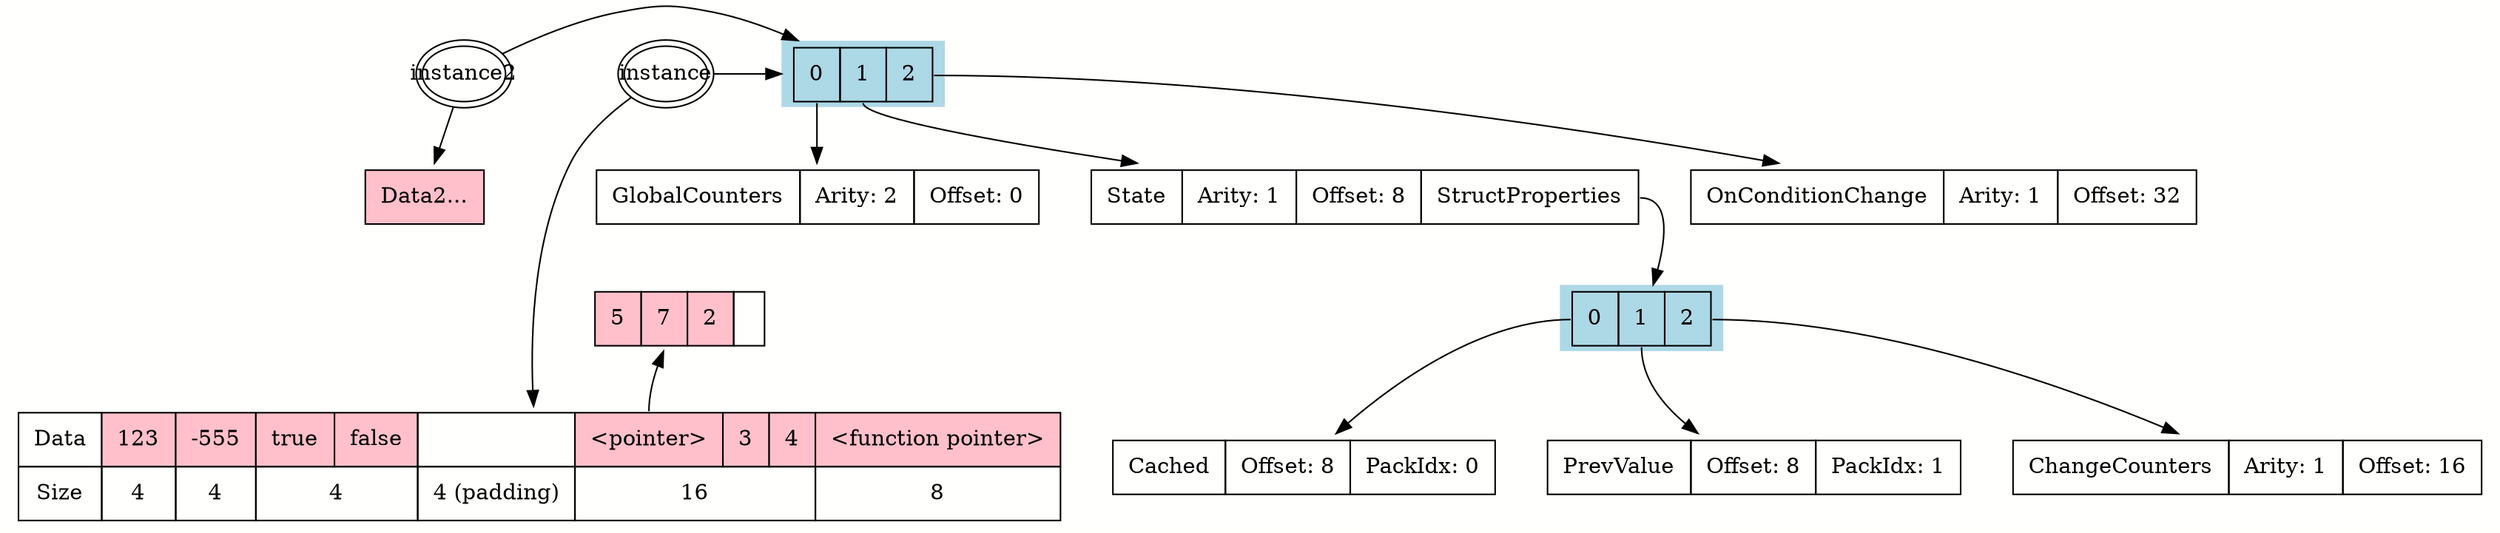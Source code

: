 digraph props {
    bgcolor="#fffffd";
    node [shape=record];
    
    { rank = same; props;
    instance2 [shape=ellipse, peripheries=2, height=0.5, fixedsize=true];
    instance [shape=ellipse, peripheries=2, height=0.5, fixedsize=true];
    }
    
    props [shape = none, style=filled, fillcolor=lightblue, label = <<table border="0" cellspacing="0" cellpadding="9"><tr>
        <td port="p0" border="1">0</td>
        <td port="p1" border="1">1</td>
        <td port="p2" border="1">2</td>
    </tr></table>>];
    prop0 [shape = none, label = <<table border="0" cellspacing="0" cellpadding="9"><tr>
        <td border="1">GlobalCounters</td>
        <td border="1">Arity: 2</td>
        <td border="1">Offset: 0</td>
    </tr></table>>];
    prop1 [shape = none, label = <<table border="0" cellspacing="0" cellpadding="9"><tr>
        <td border="1">State</td>
        <td border="1">Arity: 1</td>
        <td border="1">Offset: 8</td>
        <td port="dp" border="1">StructProperties</td>
    </tr></table>>];
    prop2 [shape = none, label = <<table border="0" cellspacing="0" cellpadding="9"><tr>
        <td border="1">OnConditionChange</td>
        <td border="1">Arity: 1</td>
        <td border="1">Offset: 32</td>
    </tr></table>>];
    
    sprops [shape = none, style=filled, fillcolor=lightblue, label = <<table border="0" cellspacing="0" cellpadding="9"><tr>
        <td port="s0" border="1">0</td>
        <td port="s1" border="1">1</td>
        <td port="s2" border="1">2</td>
    </tr></table>>];
    
    sp0 [shape = none, label = <<table border="0" cellspacing="0" cellpadding="9"><tr>
        <td border="1">Cached</td>
        <td border="1">Offset: 8</td>
        <td border="1">PackIdx: 0</td>
    </tr></table>>];
    
    sp1 [shape = none, label = <<table border="0" cellspacing="0" cellpadding="9"><tr>
        <td border="1">PrevValue</td>
        <td border="1">Offset: 8</td>
        <td border="1">PackIdx: 1</td>
    </tr></table>>];
    
    sp2 [shape = none, label = <<table border="0" cellspacing="0" cellpadding="9"><tr>
        <td border="1">ChangeCounters</td>
        <td border="1">Arity: 1</td>
        <td border="1">Offset: 16</td>
    </tr></table>>];

    dat2 [shape = none, style="", label = <<table border="0" cellspacing="0" cellpadding="9"><tr>
        <td border="1" bgcolor="pink">Data2...</td>
    </tr></table>>];

    { rank = same; sprops;
    vec [shape = none, label = <<table border="0" cellspacing="0" cellpadding="9"><tr>
        <td border="1" bgcolor="pink">5</td>
        <td border="1" bgcolor="pink">7</td>
        <td border="1" bgcolor="pink">2</td>
        <td border="1"></td>
    </tr></table>>];
    }

    { rank = same; sp2;
    data [shape = none, style="", label = <<table border="0" cellspacing="0" cellpadding="9"><tr>
        <td border="1">Data</td>
        <td bgcolor="pink" border="1">123</td>
        <td bgcolor="pink" border="1">-555</td>
        <td bgcolor="pink" border="1">true</td>
        <td bgcolor="pink" border="1">false</td>
        <td border="1"></td>
        <td port="ptr" bgcolor="pink" border="1">&lt;pointer&gt;</td>
        <td bgcolor="pink" border="1">3</td>
        <td bgcolor="pink" border="1">4</td>
        <td bgcolor="pink" border="1">&lt;function pointer&gt;</td>
    </tr><tr>
        <td border="1">Size</td>
        <td border="1">4</td>
        <td border="1">4</td>
        <td border="1" colspan="2">4</td>
        <td border="1">4 (padding)</td>
        <td border="1" colspan="3">16</td>
        <td border="1">8</td>
    </tr></table>>];
    }

    instance -> props;
    instance -> data;

    instance2 -> props;
    instance2 -> dat2;

    "data":ptr -> vec;

    "props":p0 -> "prop0";
    "props":p1 -> "prop1";
    "props":p2 -> "prop2";
    "prop1":dp -> "sprops";
    
    "sprops":s0 -> "sp0";
    "sprops":s1 -> "sp1";
    "sprops":s2 -> "sp2";
}